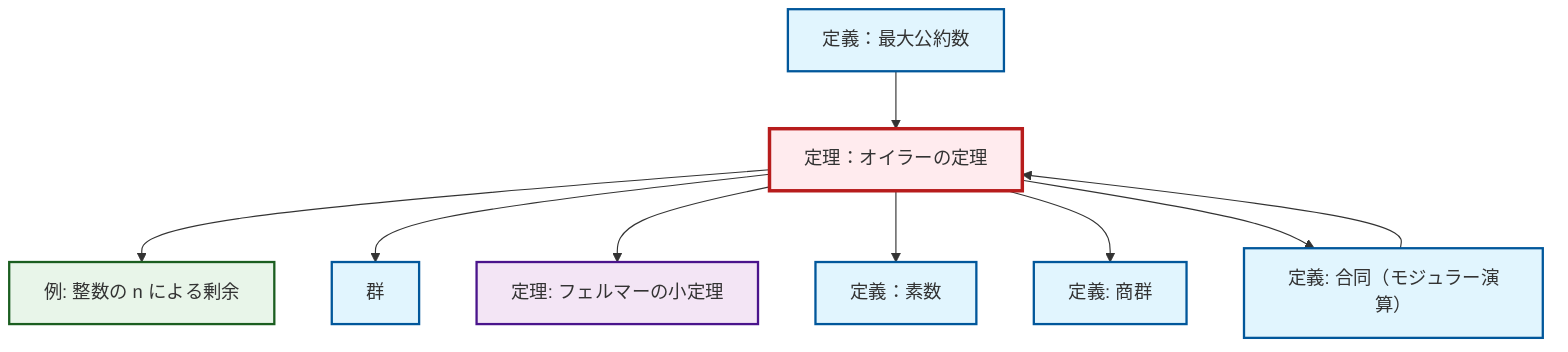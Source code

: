 graph TD
    classDef definition fill:#e1f5fe,stroke:#01579b,stroke-width:2px
    classDef theorem fill:#f3e5f5,stroke:#4a148c,stroke-width:2px
    classDef axiom fill:#fff3e0,stroke:#e65100,stroke-width:2px
    classDef example fill:#e8f5e9,stroke:#1b5e20,stroke-width:2px
    classDef current fill:#ffebee,stroke:#b71c1c,stroke-width:3px
    thm-euler["定理：オイラーの定理"]:::theorem
    def-prime["定義：素数"]:::definition
    def-gcd["定義：最大公約数"]:::definition
    ex-quotient-integers-mod-n["例: 整数の n による剰余"]:::example
    def-congruence["定義: 合同（モジュラー演算）"]:::definition
    thm-fermat-little["定理: フェルマーの小定理"]:::theorem
    def-group["群"]:::definition
    def-quotient-group["定義: 商群"]:::definition
    thm-euler --> ex-quotient-integers-mod-n
    def-congruence --> thm-euler
    thm-euler --> def-group
    thm-euler --> thm-fermat-little
    thm-euler --> def-prime
    def-gcd --> thm-euler
    thm-euler --> def-quotient-group
    thm-euler --> def-congruence
    class thm-euler current